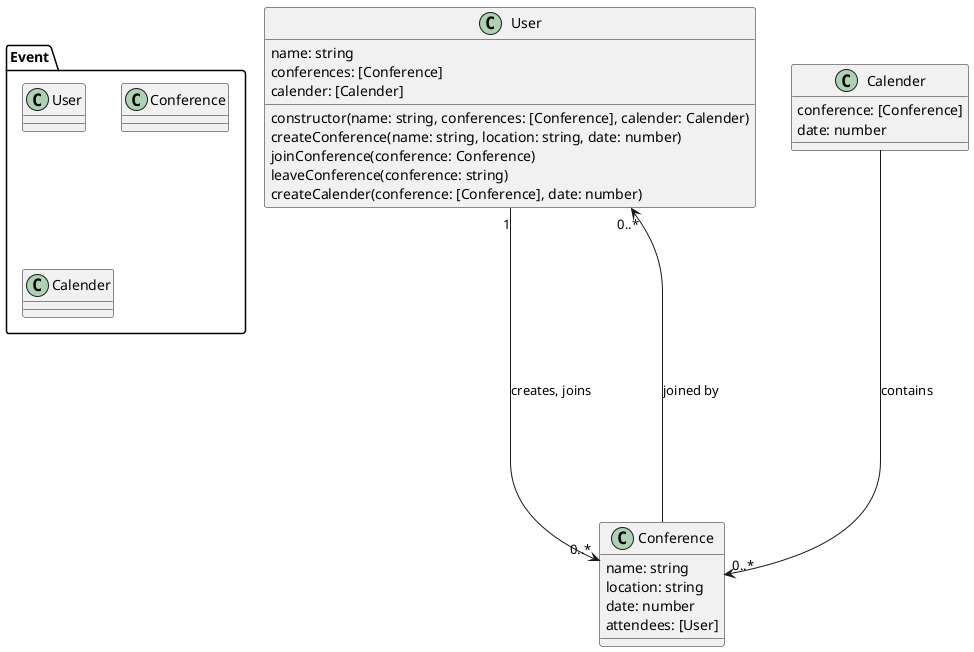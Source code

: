 @startuml
/' class User {
  name: string

  conferences: [Conference]
  calender: [Calender]
  constructor(name: string, conferences: [Conference], calender: Calender)
  createConference(name: string, location: string, date: number)
  joinConference(conference: Conference)
  leaveConference(conference: string)
  createCalender(conference: [Conference], date: number)

} '/

class User {
  name: string
  conferences: [Conference]
  calender: [Calender]
  constructor(name: string, conferences: [Conference], calender: Calender)
  createConference(name: string, location: string, date: number)
  joinConference(conference: Conference)
  leaveConference(conference: string)
  createCalender(conference: [Conference], date: number)

}

class Conference {
  name: string
  location: string
  date: number
  attendees: [User]

}

class Calender {
  conference: [Conference]
  date: number
}

package Event{
  class User{}
  class Conference{}
  class Calender{}
}


User "1" -----> "0..*" Conference :creates, joins
Conference -----> "0..*" User : joined by
Calender -----> "0..*" Conference : contains



@enduml
